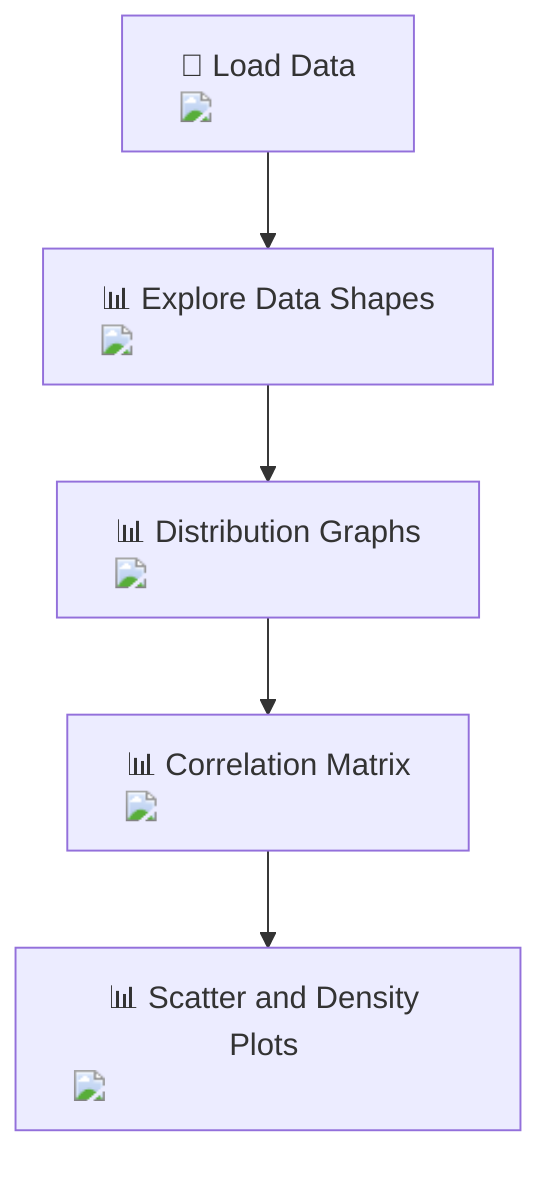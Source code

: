 flowchart TD
    A["📁 Load Data <img src='file.svg'/>"] --> B["📊 Explore Data Shapes <img src='table.svg'/>"]
    B --> C["📊 Distribution Graphs <img src='barplot_template.svg'/>"]
    C --> D["📊 Correlation Matrix <img src='boxplot_template.svg'/>"]
    D --> E["📊 Scatter and Density Plots <img src='scatter_plot_template.svg'/>"]